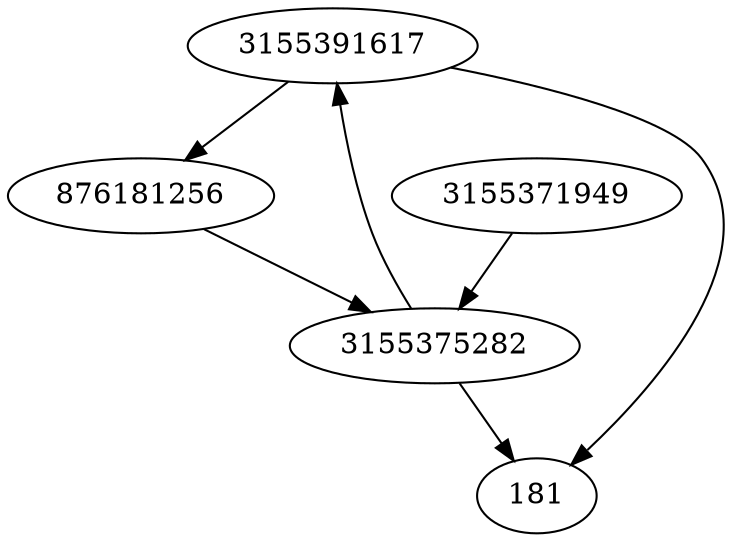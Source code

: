 strict digraph  {
3155391617;
876181256;
3155371949;
3155375282;
181;
3155391617 -> 181;
3155391617 -> 876181256;
876181256 -> 3155375282;
3155371949 -> 3155375282;
3155375282 -> 181;
3155375282 -> 3155391617;
}

